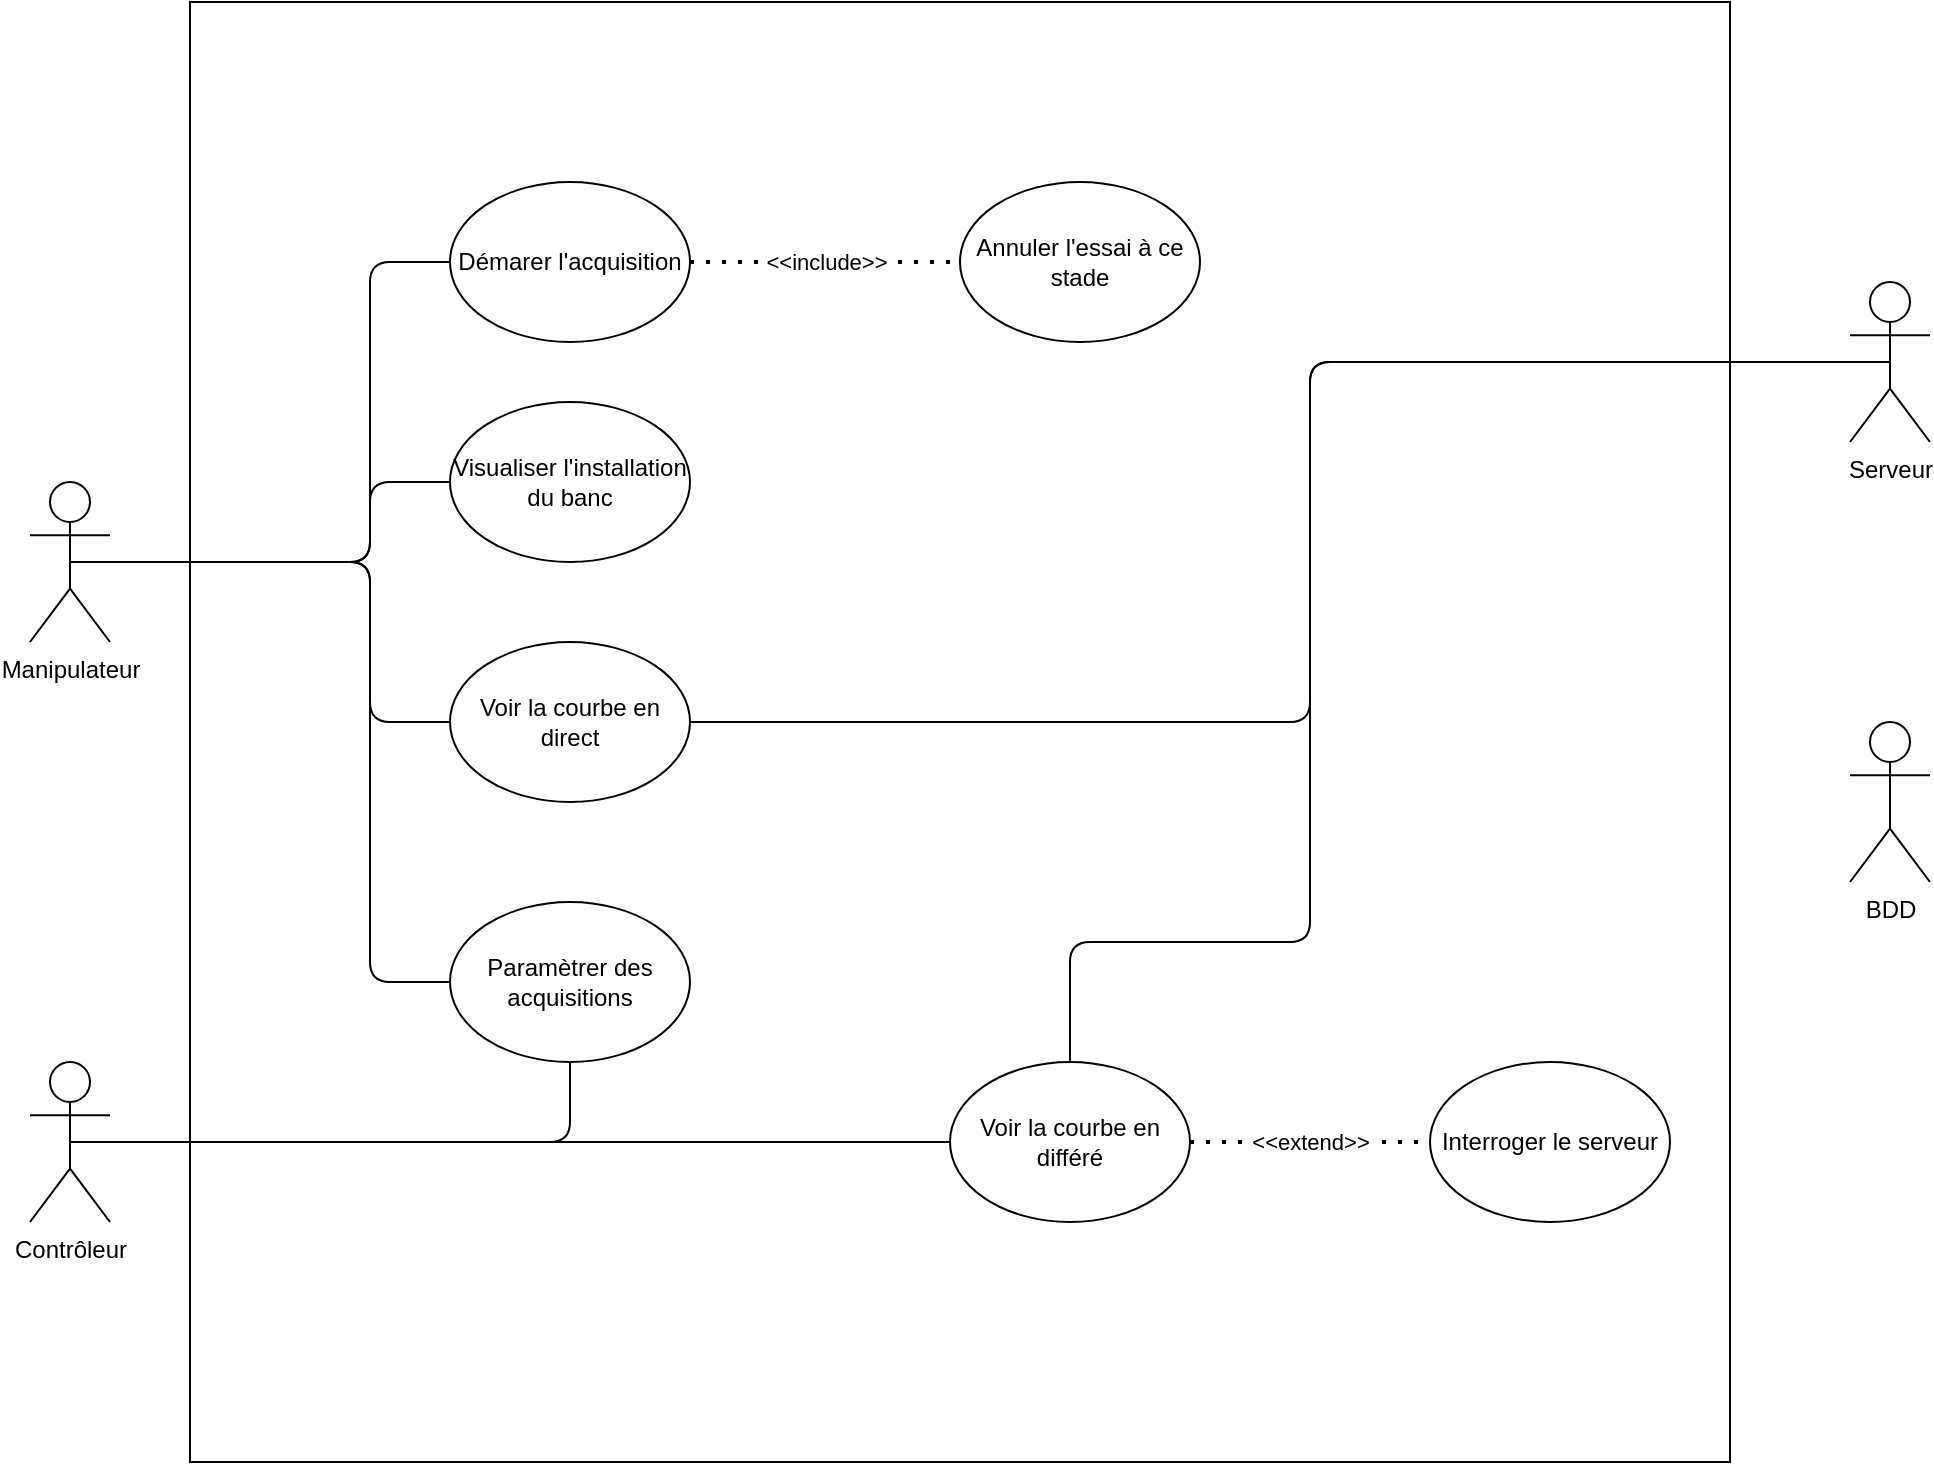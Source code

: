 <mxfile>
    <diagram id="QRaxtz_83f4s52OqHxTr" name="Page-1">
        <mxGraphModel dx="1171" dy="956" grid="1" gridSize="10" guides="1" tooltips="1" connect="1" arrows="1" fold="1" page="1" pageScale="1" pageWidth="1169" pageHeight="1654" math="0" shadow="0">
            <root>
                <mxCell id="0"/>
                <mxCell id="1" parent="0"/>
                <mxCell id="4" value="" style="rounded=0;whiteSpace=wrap;html=1;" parent="1" vertex="1">
                    <mxGeometry x="200" y="70" width="770" height="730" as="geometry"/>
                </mxCell>
                <mxCell id="5" value="Manipulateur" style="shape=umlActor;verticalLabelPosition=bottom;verticalAlign=top;html=1;outlineConnect=0;" parent="1" vertex="1">
                    <mxGeometry x="120" y="310" width="40" height="80" as="geometry"/>
                </mxCell>
                <mxCell id="6" value="Visualiser l'installation du banc" style="ellipse;whiteSpace=wrap;html=1;" parent="1" vertex="1">
                    <mxGeometry x="330" y="270" width="120" height="80" as="geometry"/>
                </mxCell>
                <mxCell id="8" value="Voir la courbe en direct" style="ellipse;whiteSpace=wrap;html=1;" parent="1" vertex="1">
                    <mxGeometry x="330" y="390" width="120" height="80" as="geometry"/>
                </mxCell>
                <mxCell id="9" value="Paramètrer des acquisitions" style="ellipse;whiteSpace=wrap;html=1;" parent="1" vertex="1">
                    <mxGeometry x="330" y="520" width="120" height="80" as="geometry"/>
                </mxCell>
                <mxCell id="10" value="Démarer l'acquisition" style="ellipse;whiteSpace=wrap;html=1;" parent="1" vertex="1">
                    <mxGeometry x="330" y="160" width="120" height="80" as="geometry"/>
                </mxCell>
                <mxCell id="12" value="" style="endArrow=none;html=1;exitX=0.5;exitY=0.5;exitDx=0;exitDy=0;exitPerimeter=0;entryX=0;entryY=0.5;entryDx=0;entryDy=0;" parent="1" source="5" target="6" edge="1">
                    <mxGeometry width="50" height="50" relative="1" as="geometry">
                        <mxPoint x="560" y="420" as="sourcePoint"/>
                        <mxPoint x="610" y="370" as="targetPoint"/>
                        <Array as="points">
                            <mxPoint x="290" y="350"/>
                            <mxPoint x="290" y="310"/>
                        </Array>
                    </mxGeometry>
                </mxCell>
                <mxCell id="13" value="" style="endArrow=none;html=1;exitX=0.5;exitY=0.5;exitDx=0;exitDy=0;exitPerimeter=0;entryX=0;entryY=0.5;entryDx=0;entryDy=0;" parent="1" source="5" target="9" edge="1">
                    <mxGeometry width="50" height="50" relative="1" as="geometry">
                        <mxPoint x="150.0" y="360" as="sourcePoint"/>
                        <mxPoint x="340.0" y="260" as="targetPoint"/>
                        <Array as="points">
                            <mxPoint x="290" y="350"/>
                            <mxPoint x="290" y="560"/>
                        </Array>
                    </mxGeometry>
                </mxCell>
                <mxCell id="14" value="" style="endArrow=none;html=1;exitX=0.5;exitY=0.5;exitDx=0;exitDy=0;exitPerimeter=0;entryX=0;entryY=0.5;entryDx=0;entryDy=0;" parent="1" source="5" target="10" edge="1">
                    <mxGeometry width="50" height="50" relative="1" as="geometry">
                        <mxPoint x="150.0" y="360" as="sourcePoint"/>
                        <mxPoint x="340.0" y="380" as="targetPoint"/>
                        <Array as="points">
                            <mxPoint x="290" y="350"/>
                            <mxPoint x="290" y="200"/>
                        </Array>
                    </mxGeometry>
                </mxCell>
                <mxCell id="15" value="" style="endArrow=none;html=1;exitX=0.5;exitY=0.5;exitDx=0;exitDy=0;exitPerimeter=0;entryX=0;entryY=0.5;entryDx=0;entryDy=0;" parent="1" source="5" target="8" edge="1">
                    <mxGeometry width="50" height="50" relative="1" as="geometry">
                        <mxPoint x="150.0" y="360" as="sourcePoint"/>
                        <mxPoint x="340.0" y="500" as="targetPoint"/>
                        <Array as="points">
                            <mxPoint x="290" y="350"/>
                            <mxPoint x="290" y="430"/>
                        </Array>
                    </mxGeometry>
                </mxCell>
                <mxCell id="16" value="Serveur" style="shape=umlActor;verticalLabelPosition=bottom;verticalAlign=top;html=1;outlineConnect=0;" parent="1" vertex="1">
                    <mxGeometry x="1030" y="210" width="40" height="80" as="geometry"/>
                </mxCell>
                <mxCell id="18" value="BDD" style="shape=umlActor;verticalLabelPosition=bottom;verticalAlign=top;html=1;outlineConnect=0;" parent="1" vertex="1">
                    <mxGeometry x="1030" y="430" width="40" height="80" as="geometry"/>
                </mxCell>
                <mxCell id="21" value="Contrôleur" style="shape=umlActor;verticalLabelPosition=bottom;verticalAlign=top;html=1;outlineConnect=0;" parent="1" vertex="1">
                    <mxGeometry x="120" y="600" width="40" height="80" as="geometry"/>
                </mxCell>
                <mxCell id="22" value="" style="endArrow=none;html=1;exitX=0.5;exitY=1;exitDx=0;exitDy=0;entryX=0.5;entryY=0.5;entryDx=0;entryDy=0;entryPerimeter=0;" parent="1" source="9" target="21" edge="1">
                    <mxGeometry width="50" height="50" relative="1" as="geometry">
                        <mxPoint x="550" y="320" as="sourcePoint"/>
                        <mxPoint x="600" y="270" as="targetPoint"/>
                        <Array as="points">
                            <mxPoint x="390" y="640"/>
                        </Array>
                    </mxGeometry>
                </mxCell>
                <mxCell id="30" value="" style="endArrow=none;html=1;entryX=0.5;entryY=0.5;entryDx=0;entryDy=0;entryPerimeter=0;exitX=1;exitY=0.5;exitDx=0;exitDy=0;" edge="1" parent="1" source="8" target="16">
                    <mxGeometry width="50" height="50" relative="1" as="geometry">
                        <mxPoint x="680" y="430" as="sourcePoint"/>
                        <mxPoint x="560" y="470" as="targetPoint"/>
                        <Array as="points">
                            <mxPoint x="760" y="430"/>
                            <mxPoint x="760" y="250"/>
                        </Array>
                    </mxGeometry>
                </mxCell>
                <mxCell id="35" value="Voir la courbe en différé" style="ellipse;whiteSpace=wrap;html=1;" vertex="1" parent="1">
                    <mxGeometry x="580" y="600" width="120" height="80" as="geometry"/>
                </mxCell>
                <mxCell id="38" value="" style="endArrow=none;html=1;exitX=0.5;exitY=0.5;exitDx=0;exitDy=0;exitPerimeter=0;entryX=0;entryY=0.5;entryDx=0;entryDy=0;" edge="1" parent="1" source="21" target="35">
                    <mxGeometry width="50" height="50" relative="1" as="geometry">
                        <mxPoint x="510" y="520" as="sourcePoint"/>
                        <mxPoint x="560" y="470" as="targetPoint"/>
                    </mxGeometry>
                </mxCell>
                <mxCell id="40" value="" style="endArrow=none;html=1;entryX=0.5;entryY=0.5;entryDx=0;entryDy=0;entryPerimeter=0;exitX=0.5;exitY=0;exitDx=0;exitDy=0;" edge="1" parent="1" source="35" target="16">
                    <mxGeometry width="50" height="50" relative="1" as="geometry">
                        <mxPoint x="730" y="600" as="sourcePoint"/>
                        <mxPoint x="560" y="470" as="targetPoint"/>
                        <Array as="points">
                            <mxPoint x="640" y="540"/>
                            <mxPoint x="760" y="540"/>
                            <mxPoint x="760" y="430"/>
                            <mxPoint x="760" y="250"/>
                        </Array>
                    </mxGeometry>
                </mxCell>
                <mxCell id="41" value="Interroger le serveur" style="ellipse;whiteSpace=wrap;html=1;" vertex="1" parent="1">
                    <mxGeometry x="820" y="600" width="120" height="80" as="geometry"/>
                </mxCell>
                <mxCell id="42" value="&amp;lt;&amp;lt;extend&amp;gt;&amp;gt;" style="endArrow=none;dashed=1;html=1;dashPattern=1 3;strokeWidth=2;exitX=1;exitY=0.5;exitDx=0;exitDy=0;entryX=0;entryY=0.5;entryDx=0;entryDy=0;" edge="1" parent="1" source="35" target="41">
                    <mxGeometry width="50" height="50" relative="1" as="geometry">
                        <mxPoint x="510" y="520" as="sourcePoint"/>
                        <mxPoint x="560" y="470" as="targetPoint"/>
                    </mxGeometry>
                </mxCell>
                <mxCell id="43" value="Annuler l'essai à ce stade" style="ellipse;whiteSpace=wrap;html=1;" vertex="1" parent="1">
                    <mxGeometry x="585" y="160" width="120" height="80" as="geometry"/>
                </mxCell>
                <mxCell id="44" value="&amp;lt;&amp;lt;include&amp;gt;&amp;gt;" style="endArrow=none;dashed=1;html=1;dashPattern=1 3;strokeWidth=2;exitX=1;exitY=0.5;exitDx=0;exitDy=0;entryX=0;entryY=0.5;entryDx=0;entryDy=0;" edge="1" parent="1" source="10" target="43">
                    <mxGeometry width="50" height="50" relative="1" as="geometry">
                        <mxPoint x="510" y="520" as="sourcePoint"/>
                        <mxPoint x="560" y="470" as="targetPoint"/>
                    </mxGeometry>
                </mxCell>
            </root>
        </mxGraphModel>
    </diagram>
</mxfile>